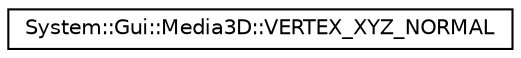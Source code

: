 digraph G
{
  edge [fontname="Helvetica",fontsize="10",labelfontname="Helvetica",labelfontsize="10"];
  node [fontname="Helvetica",fontsize="10",shape=record];
  rankdir="LR";
  Node1 [label="System::Gui::Media3D::VERTEX_XYZ_NORMAL",height=0.2,width=0.4,color="black", fillcolor="white", style="filled",URL="$struct_system_1_1_gui_1_1_media3_d_1_1_v_e_r_t_e_x___x_y_z___n_o_r_m_a_l.html"];
}

